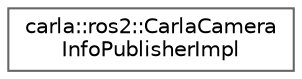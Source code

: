 digraph "类继承关系图"
{
 // INTERACTIVE_SVG=YES
 // LATEX_PDF_SIZE
  bgcolor="transparent";
  edge [fontname=Helvetica,fontsize=10,labelfontname=Helvetica,labelfontsize=10];
  node [fontname=Helvetica,fontsize=10,shape=box,height=0.2,width=0.4];
  rankdir="LR";
  Node0 [id="Node000000",label="carla::ros2::CarlaCamera\lInfoPublisherImpl",height=0.2,width=0.4,color="grey40", fillcolor="white", style="filled",URL="$d0/db3/structcarla_1_1ros2_1_1CarlaCameraInfoPublisherImpl.html",tooltip=" "];
}
